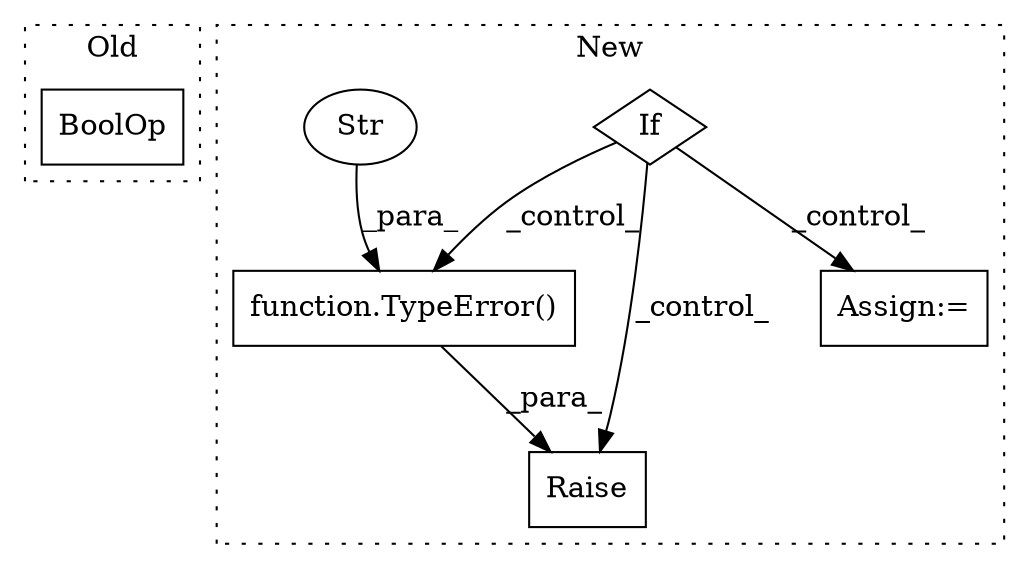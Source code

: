 digraph G {
subgraph cluster0 {
1 [label="BoolOp" a="72" s="7015" l="12" shape="box"];
label = "Old";
style="dotted";
}
subgraph cluster1 {
2 [label="function.TypeError()" a="75" s="7205,7240" l="10,1" shape="box"];
3 [label="Raise" a="91" s="7199" l="6" shape="box"];
4 [label="If" a="96" s="7178" l="3" shape="diamond"];
5 [label="Str" a="66" s="7215" l="25" shape="ellipse"];
6 [label="Assign:=" a="68" s="7916" l="3" shape="box"];
label = "New";
style="dotted";
}
2 -> 3 [label="_para_"];
4 -> 2 [label="_control_"];
4 -> 3 [label="_control_"];
4 -> 6 [label="_control_"];
5 -> 2 [label="_para_"];
}
